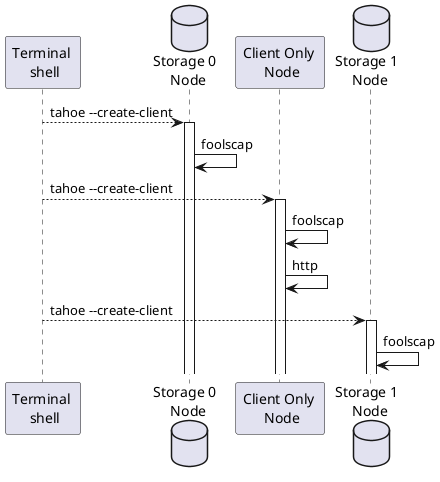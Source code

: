 @startuml
skinparam Shadowing false

participant "Terminal \n shell" as cli
database "Storage 0 \n Node" as storage0
participant "Client Only \n Node" as client0
database "Storage 1 \n Node" as storage1

cli --> storage0 : tahoe --create-client
activate storage0
storage0 -> storage0 : foolscap

cli --> client0 : tahoe --create-client
activate client0
client0 -> client0 : foolscap
client0 -> client0 : http

cli --> storage1 : tahoe --create-client
activate storage1
storage1 -> storage1 : foolscap
@enduml